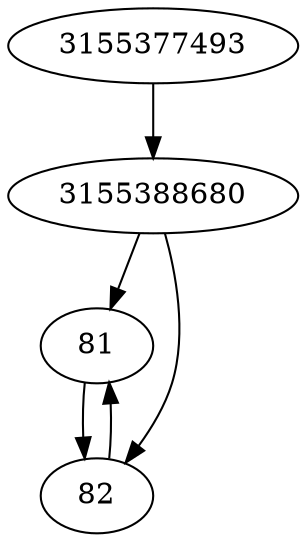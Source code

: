 strict digraph  {
3155388680;
81;
82;
3155377493;
3155388680 -> 81;
3155388680 -> 82;
81 -> 82;
82 -> 81;
3155377493 -> 3155388680;
}

